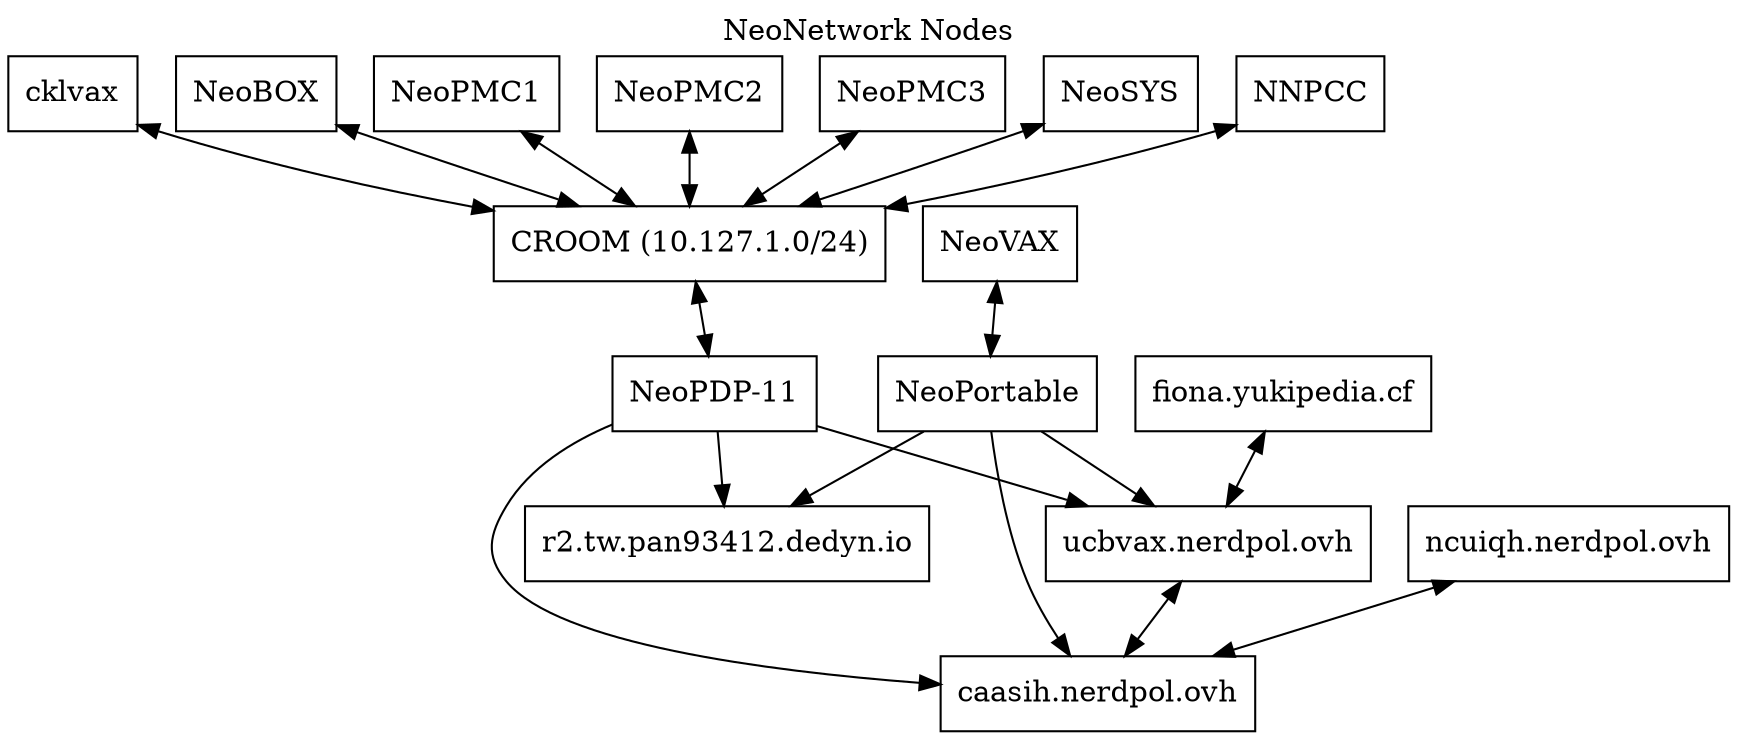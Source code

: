 digraph ""
{
	labelloc="t";
	label="NeoNetwork Nodes";
	rankdir=TD
	node [shape=box]
	c [label="caasih.nerdpol.ovh"]
	ucbvax [label="ucbvax.nerdpol.ovh"]
	np11 [label="NeoPDP-11"]
	cklvax [label="cklvax"]
	neobox [label="NeoBOX"]
	local [label="CROOM (10.127.1.0/24)"]
	np [label="NeoPortable"]
	nv [label="NeoVAX"]
	ncuiqh [label="ncuiqh.nerdpol.ovh"]
	fionaLHS [label="fiona.yukipedia.cf"]
	pan [label="r2.tw.pan93412.dedyn.io"]

	NeoPMC1 -> local [dir=both]
	NeoPMC2 -> local [dir=both]
	NeoPMC3 -> local [dir=both]
	NeoSYS -> local [dir=both]
	NNPCC -> local [dir=both]
	np11 -> c
	np11 -> ucbvax
	ucbvax -> c [dir=both]
	cklvax -> local [dir=both]
	neobox -> local [dir=both]
	local -> np11 [dir=both]
	np -> ucbvax
	np -> c
	nv -> np [dir=both]
	ncuiqh -> c [dir=both]
	fionaLHS -> ucbvax [dir=both]
	np11 -> pan
	np -> pan
}

